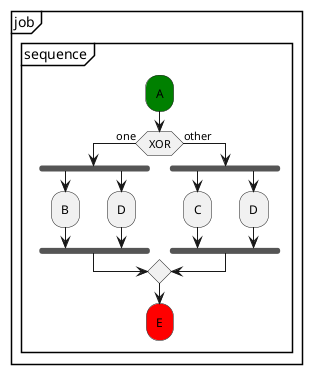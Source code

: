 @startuml
partition "job" {
  group "sequence"
    #green:A;
    if (XOR) then (one)
      fork
        :B;
      fork again
        :D;
      end fork
    else (other)   
      fork
        :C;
      fork again
        :D;
      end fork
    endif  
    #red:E;
  end group  
}
@enduml
